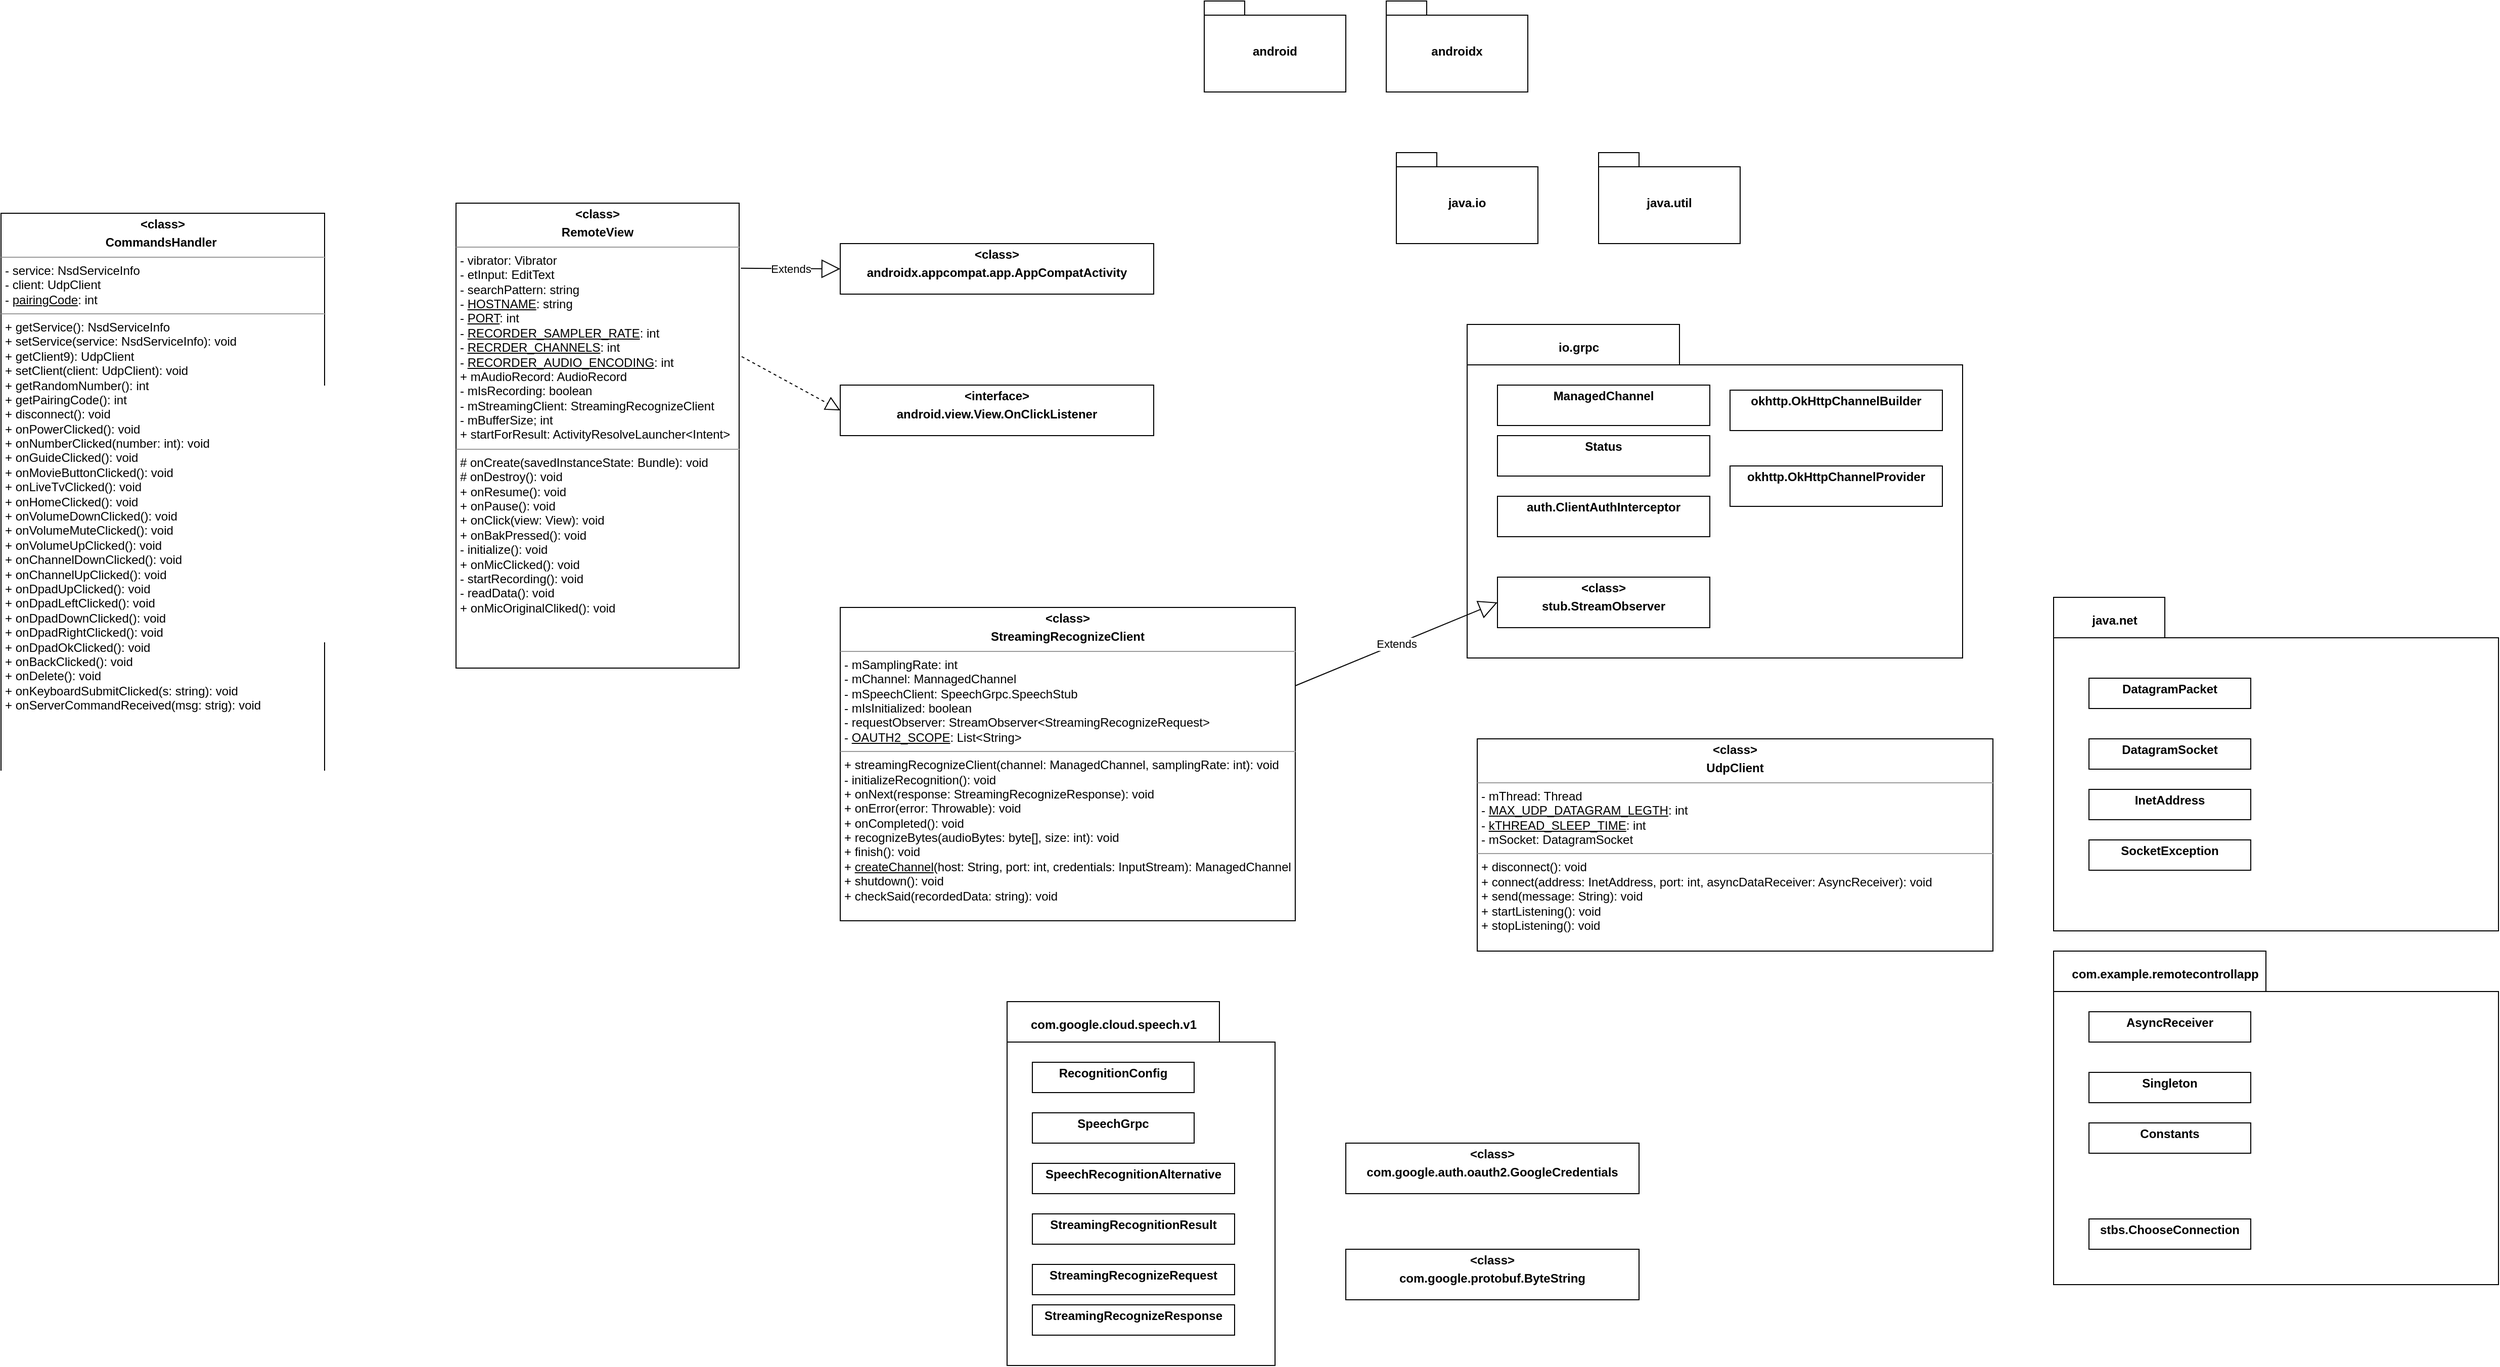 <mxfile version="21.2.1" type="device">
  <diagram name="Page-1" id="c4acf3e9-155e-7222-9cf6-157b1a14988f">
    <mxGraphModel dx="1050" dy="549" grid="1" gridSize="10" guides="1" tooltips="1" connect="1" arrows="1" fold="1" page="1" pageScale="1" pageWidth="850" pageHeight="1100" background="none" math="0" shadow="0">
      <root>
        <mxCell id="0" />
        <mxCell id="1" parent="0" />
        <mxCell id="q3BTvN16tAjIIbaI-m22-29" value="" style="shape=folder;fontStyle=1;spacingTop=10;tabWidth=210;tabHeight=40;tabPosition=left;html=1;whiteSpace=wrap;align=left;" vertex="1" parent="1">
          <mxGeometry x="1510" y="710" width="490" height="330" as="geometry" />
        </mxCell>
        <mxCell id="q3BTvN16tAjIIbaI-m22-13" value="" style="shape=folder;fontStyle=1;spacingTop=10;tabWidth=110;tabHeight=40;tabPosition=left;html=1;whiteSpace=wrap;align=left;" vertex="1" parent="1">
          <mxGeometry x="2090" y="980" width="440" height="330" as="geometry" />
        </mxCell>
        <mxCell id="q3BTvN16tAjIIbaI-m22-1" value="&lt;p style=&quot;margin:0px;margin-top:4px;text-align:center;&quot;&gt;&lt;b&gt;&amp;lt;class&amp;gt;&lt;/b&gt;&lt;/p&gt;&lt;p style=&quot;margin:0px;margin-top:4px;text-align:center;&quot;&gt;&lt;b&gt;CommandsHandler&amp;nbsp;&lt;/b&gt;&lt;br&gt;&lt;/p&gt;&lt;hr size=&quot;1&quot;&gt;&lt;p style=&quot;margin:0px;margin-left:4px;&quot;&gt;- service: NsdServiceInfo&lt;/p&gt;&lt;p style=&quot;margin:0px;margin-left:4px;&quot;&gt;- client: UdpClient&lt;/p&gt;&lt;p style=&quot;margin:0px;margin-left:4px;&quot;&gt;- &lt;u&gt;pairingCode&lt;/u&gt;: int&amp;nbsp;&lt;/p&gt;&lt;hr size=&quot;1&quot;&gt;&lt;p style=&quot;margin:0px;margin-left:4px;&quot;&gt;+ getService(): NsdServiceInfo&lt;/p&gt;&lt;p style=&quot;margin:0px;margin-left:4px;&quot;&gt;+ setService(service: NsdServiceInfo): void&lt;/p&gt;&lt;p style=&quot;margin:0px;margin-left:4px;&quot;&gt;+ getClient9): UdpClient&lt;/p&gt;&lt;p style=&quot;margin:0px;margin-left:4px;&quot;&gt;+ setClient(client: UdpClient): void&lt;/p&gt;&lt;p style=&quot;margin:0px;margin-left:4px;&quot;&gt;+ getRandomNumber(): int&lt;/p&gt;&lt;p style=&quot;margin:0px;margin-left:4px;&quot;&gt;+ getPairingCode(): int&lt;/p&gt;&lt;p style=&quot;margin:0px;margin-left:4px;&quot;&gt;+ disconnect(): void&lt;/p&gt;&lt;p style=&quot;margin:0px;margin-left:4px;&quot;&gt;+ onPowerClicked(): void&lt;/p&gt;&lt;p style=&quot;margin:0px;margin-left:4px;&quot;&gt;+ onNumberClicked(number: int): void&lt;/p&gt;&lt;p style=&quot;margin:0px;margin-left:4px;&quot;&gt;+ onGuideClicked(): void&lt;/p&gt;&lt;p style=&quot;margin:0px;margin-left:4px;&quot;&gt;+ onMovieButtonClicked(): void&lt;/p&gt;&lt;p style=&quot;margin:0px;margin-left:4px;&quot;&gt;+ onLiveTvClicked(): void&lt;/p&gt;&lt;p style=&quot;margin:0px;margin-left:4px;&quot;&gt;+ onHomeClicked(): void&lt;/p&gt;&lt;p style=&quot;margin:0px;margin-left:4px;&quot;&gt;+ onVolumeDownClicked(): void&lt;/p&gt;&lt;p style=&quot;margin:0px;margin-left:4px;&quot;&gt;+ onVolumeMuteClicked(): void&lt;/p&gt;&lt;p style=&quot;margin:0px;margin-left:4px;&quot;&gt;+ onVolumeUpClicked(): void&lt;/p&gt;&lt;p style=&quot;margin:0px;margin-left:4px;&quot;&gt;+ onChannelDownClicked(): void&lt;/p&gt;&lt;p style=&quot;margin:0px;margin-left:4px;&quot;&gt;+ onChannelUpClicked(): void&lt;/p&gt;&lt;p style=&quot;margin:0px;margin-left:4px;&quot;&gt;+ onDpadUpClicked(): void&lt;/p&gt;&lt;p style=&quot;margin:0px;margin-left:4px;&quot;&gt;+ onDpadLeftClicked(): void&lt;/p&gt;&lt;p style=&quot;margin:0px;margin-left:4px;&quot;&gt;+ onDpadDownClicked(): void&lt;/p&gt;&lt;p style=&quot;margin:0px;margin-left:4px;&quot;&gt;+ onDpadRightClicked(): void&lt;/p&gt;&lt;p style=&quot;margin:0px;margin-left:4px;&quot;&gt;+ onDpadOkClicked(): void&lt;/p&gt;&lt;p style=&quot;margin:0px;margin-left:4px;&quot;&gt;+ onBackClicked(): void&lt;/p&gt;&lt;p style=&quot;margin:0px;margin-left:4px;&quot;&gt;+ onDelete(): void&lt;/p&gt;&lt;p style=&quot;margin:0px;margin-left:4px;&quot;&gt;+ onKeyboardSubmitClicked(s: string): void&lt;/p&gt;&lt;p style=&quot;margin:0px;margin-left:4px;&quot;&gt;+ onServerCommandReceived(msg: strig): void&lt;/p&gt;" style="verticalAlign=top;align=left;overflow=fill;fontSize=12;fontFamily=Helvetica;html=1;whiteSpace=wrap;" vertex="1" parent="1">
          <mxGeometry x="60" y="600" width="320" height="570" as="geometry" />
        </mxCell>
        <mxCell id="q3BTvN16tAjIIbaI-m22-2" value="&lt;p style=&quot;margin:0px;margin-top:4px;text-align:center;&quot;&gt;&lt;b&gt;&amp;lt;class&amp;gt;&lt;/b&gt;&lt;/p&gt;&lt;p style=&quot;margin:0px;margin-top:4px;text-align:center;&quot;&gt;&lt;b&gt;RemoteView&lt;/b&gt;&lt;/p&gt;&lt;hr size=&quot;1&quot;&gt;&lt;p style=&quot;margin:0px;margin-left:4px;&quot;&gt;- vibrator: Vibrator&lt;/p&gt;&lt;p style=&quot;margin:0px;margin-left:4px;&quot;&gt;- etInput: EditText&lt;/p&gt;&lt;p style=&quot;margin:0px;margin-left:4px;&quot;&gt;- searchPattern: string&lt;/p&gt;&lt;p style=&quot;margin:0px;margin-left:4px;&quot;&gt;- &lt;u&gt;HOSTNAME&lt;/u&gt;: string&lt;/p&gt;&lt;p style=&quot;margin:0px;margin-left:4px;&quot;&gt;- &lt;u&gt;PORT&lt;/u&gt;: int&lt;/p&gt;&lt;p style=&quot;margin:0px;margin-left:4px;&quot;&gt;- &lt;u&gt;RECORDER_SAMPLER_RATE&lt;/u&gt;: int&lt;/p&gt;&lt;p style=&quot;margin:0px;margin-left:4px;&quot;&gt;- &lt;u&gt;RECRDER_CHANNELS&lt;/u&gt;: int&lt;/p&gt;&lt;p style=&quot;margin:0px;margin-left:4px;&quot;&gt;- &lt;u&gt;RECORDER_AUDIO_ENCODING&lt;/u&gt;: int&lt;/p&gt;&lt;p style=&quot;margin:0px;margin-left:4px;&quot;&gt;+ mAudioRecord: AudioRecord&lt;/p&gt;&lt;p style=&quot;margin:0px;margin-left:4px;&quot;&gt;- mIsRecording: boolean&lt;/p&gt;&lt;p style=&quot;margin:0px;margin-left:4px;&quot;&gt;- mStreamingClient: StreamingRecognizeClient&lt;/p&gt;&lt;p style=&quot;margin:0px;margin-left:4px;&quot;&gt;- mBufferSize; int&lt;/p&gt;&lt;p style=&quot;margin:0px;margin-left:4px;&quot;&gt;+ startForResult: ActivityResolveLauncher&amp;lt;Intent&amp;gt;&lt;/p&gt;&lt;hr size=&quot;1&quot;&gt;&lt;p style=&quot;margin:0px;margin-left:4px;&quot;&gt;# onCreate(savedInstanceState: Bundle): void&lt;/p&gt;&lt;p style=&quot;margin:0px;margin-left:4px;&quot;&gt;# onDestroy(): void&lt;/p&gt;&lt;p style=&quot;margin:0px;margin-left:4px;&quot;&gt;+ onResume(): void&lt;/p&gt;&lt;p style=&quot;margin:0px;margin-left:4px;&quot;&gt;+ onPause(): void&lt;/p&gt;&lt;p style=&quot;margin:0px;margin-left:4px;&quot;&gt;+ onClick(view: View): void&lt;/p&gt;&lt;p style=&quot;margin:0px;margin-left:4px;&quot;&gt;+ onBakPressed(): void&lt;/p&gt;&lt;p style=&quot;margin:0px;margin-left:4px;&quot;&gt;- initialize(): void&lt;/p&gt;&lt;p style=&quot;margin:0px;margin-left:4px;&quot;&gt;+ onMicClicked(): void&lt;/p&gt;&lt;p style=&quot;margin:0px;margin-left:4px;&quot;&gt;- startRecording(): void&lt;/p&gt;&lt;p style=&quot;margin:0px;margin-left:4px;&quot;&gt;- readData(): void&lt;/p&gt;&lt;p style=&quot;margin:0px;margin-left:4px;&quot;&gt;+ onMicOriginalCliked(): void&lt;/p&gt;" style="verticalAlign=top;align=left;overflow=fill;fontSize=12;fontFamily=Helvetica;html=1;whiteSpace=wrap;" vertex="1" parent="1">
          <mxGeometry x="510" y="590" width="280" height="460" as="geometry" />
        </mxCell>
        <mxCell id="q3BTvN16tAjIIbaI-m22-3" value="&lt;p style=&quot;margin:0px;margin-top:4px;text-align:center;&quot;&gt;&lt;b&gt;&amp;lt;class&amp;gt;&lt;/b&gt;&lt;/p&gt;&lt;p style=&quot;margin:0px;margin-top:4px;text-align:center;&quot;&gt;&lt;b&gt;androidx.appcompat.app.AppCompatActivity&lt;/b&gt;&lt;/p&gt;&lt;p style=&quot;margin:0px;margin-left:4px;&quot;&gt;&lt;br&gt;&lt;/p&gt;" style="verticalAlign=top;align=left;overflow=fill;fontSize=12;fontFamily=Helvetica;html=1;whiteSpace=wrap;" vertex="1" parent="1">
          <mxGeometry x="890" y="630" width="310" height="50" as="geometry" />
        </mxCell>
        <mxCell id="q3BTvN16tAjIIbaI-m22-4" value="&lt;p style=&quot;margin:0px;margin-top:4px;text-align:center;&quot;&gt;&lt;b&gt;&amp;lt;interface&amp;gt;&lt;/b&gt;&lt;/p&gt;&lt;p style=&quot;margin:0px;margin-top:4px;text-align:center;&quot;&gt;&lt;b&gt;android.view.View.OnClickListener&lt;/b&gt;&lt;/p&gt;&lt;p style=&quot;margin:0px;margin-left:4px;&quot;&gt;&lt;br&gt;&lt;/p&gt;" style="verticalAlign=top;align=left;overflow=fill;fontSize=12;fontFamily=Helvetica;html=1;whiteSpace=wrap;" vertex="1" parent="1">
          <mxGeometry x="890" y="770" width="310" height="50" as="geometry" />
        </mxCell>
        <mxCell id="q3BTvN16tAjIIbaI-m22-5" value="" style="endArrow=block;dashed=1;endFill=0;endSize=12;html=1;rounded=0;exitX=1.009;exitY=0.33;exitDx=0;exitDy=0;exitPerimeter=0;entryX=0;entryY=0.5;entryDx=0;entryDy=0;" edge="1" parent="1" source="q3BTvN16tAjIIbaI-m22-2" target="q3BTvN16tAjIIbaI-m22-4">
          <mxGeometry width="160" relative="1" as="geometry">
            <mxPoint x="430" y="1000" as="sourcePoint" />
            <mxPoint x="590" y="1000" as="targetPoint" />
          </mxGeometry>
        </mxCell>
        <mxCell id="q3BTvN16tAjIIbaI-m22-6" value="Extends" style="endArrow=block;endSize=16;endFill=0;html=1;rounded=0;exitX=1.006;exitY=0.14;exitDx=0;exitDy=0;exitPerimeter=0;entryX=0;entryY=0.5;entryDx=0;entryDy=0;" edge="1" parent="1" source="q3BTvN16tAjIIbaI-m22-2" target="q3BTvN16tAjIIbaI-m22-3">
          <mxGeometry width="160" relative="1" as="geometry">
            <mxPoint x="640" y="810" as="sourcePoint" />
            <mxPoint x="800" y="810" as="targetPoint" />
          </mxGeometry>
        </mxCell>
        <mxCell id="q3BTvN16tAjIIbaI-m22-7" value="&lt;p style=&quot;margin:0px;margin-top:4px;text-align:center;&quot;&gt;&lt;b&gt;&amp;lt;class&amp;gt;&lt;/b&gt;&lt;/p&gt;&lt;p style=&quot;margin:0px;margin-top:4px;text-align:center;&quot;&gt;&lt;b&gt;StreamingRecognizeClient&lt;/b&gt;&lt;/p&gt;&lt;hr size=&quot;1&quot;&gt;&lt;p style=&quot;margin:0px;margin-left:4px;&quot;&gt;- mSamplingRate: int&lt;/p&gt;&lt;p style=&quot;margin:0px;margin-left:4px;&quot;&gt;- mChannel: MannagedChannel&lt;/p&gt;&lt;p style=&quot;margin:0px;margin-left:4px;&quot;&gt;- mSpeechClient: SpeechGrpc.SpeechStub&lt;/p&gt;&lt;p style=&quot;margin:0px;margin-left:4px;&quot;&gt;- mIsInitialized: boolean&lt;/p&gt;&lt;p style=&quot;margin:0px;margin-left:4px;&quot;&gt;- requestObserver: StreamObserver&amp;lt;StreamingRecognizeRequest&amp;gt;&lt;/p&gt;&lt;p style=&quot;margin:0px;margin-left:4px;&quot;&gt;- &lt;u&gt;OAUTH2_SCOPE&lt;/u&gt;: List&amp;lt;String&amp;gt;&lt;/p&gt;&lt;hr size=&quot;1&quot;&gt;&lt;p style=&quot;margin:0px;margin-left:4px;&quot;&gt;+ streamingRecognizeClient(channel: ManagedChannel, samplingRate: int): void&lt;/p&gt;&lt;p style=&quot;margin:0px;margin-left:4px;&quot;&gt;- initializeRecognition(): void&lt;/p&gt;&lt;p style=&quot;margin:0px;margin-left:4px;&quot;&gt;+ onNext(response: StreamingRecognizeResponse): void&lt;/p&gt;&lt;p style=&quot;margin:0px;margin-left:4px;&quot;&gt;+ onError(error: Throwable): void&lt;/p&gt;&lt;p style=&quot;margin:0px;margin-left:4px;&quot;&gt;+ onCompleted(): void&lt;/p&gt;&lt;p style=&quot;margin:0px;margin-left:4px;&quot;&gt;+ recognizeBytes(audioBytes: byte[], size: int): void&lt;/p&gt;&lt;p style=&quot;margin:0px;margin-left:4px;&quot;&gt;+ finish(): void&lt;/p&gt;&lt;p style=&quot;margin:0px;margin-left:4px;&quot;&gt;+ &lt;u&gt;createChannel&lt;/u&gt;(host: String, port: int, credentials: InputStream): ManagedChannel&lt;/p&gt;&lt;p style=&quot;margin:0px;margin-left:4px;&quot;&gt;+ shutdown(): void&lt;/p&gt;&lt;p style=&quot;margin:0px;margin-left:4px;&quot;&gt;+ checkSaid(recordedData: string): void&lt;/p&gt;&lt;p style=&quot;margin:0px;margin-left:4px;&quot;&gt;&lt;br&gt;&lt;/p&gt;" style="verticalAlign=top;align=left;overflow=fill;fontSize=12;fontFamily=Helvetica;html=1;whiteSpace=wrap;" vertex="1" parent="1">
          <mxGeometry x="890" y="990" width="450" height="310" as="geometry" />
        </mxCell>
        <mxCell id="q3BTvN16tAjIIbaI-m22-8" value="&lt;p style=&quot;margin:0px;margin-top:4px;text-align:center;&quot;&gt;&lt;b&gt;&amp;lt;class&amp;gt;&lt;/b&gt;&lt;/p&gt;&lt;p style=&quot;margin:0px;margin-top:4px;text-align:center;&quot;&gt;&lt;b&gt;stub.StreamObserver&lt;/b&gt;&lt;/p&gt;&lt;p style=&quot;margin:0px;margin-left:4px;&quot;&gt;&lt;br&gt;&lt;/p&gt;" style="verticalAlign=top;align=left;overflow=fill;fontSize=12;fontFamily=Helvetica;html=1;whiteSpace=wrap;" vertex="1" parent="1">
          <mxGeometry x="1540" y="960" width="210" height="50" as="geometry" />
        </mxCell>
        <mxCell id="q3BTvN16tAjIIbaI-m22-10" value="Extends" style="endArrow=block;endSize=16;endFill=0;html=1;rounded=0;exitX=1;exitY=0.25;exitDx=0;exitDy=0;entryX=0;entryY=0.5;entryDx=0;entryDy=0;" edge="1" parent="1" source="q3BTvN16tAjIIbaI-m22-7" target="q3BTvN16tAjIIbaI-m22-8">
          <mxGeometry width="160" relative="1" as="geometry">
            <mxPoint x="1450" y="1040" as="sourcePoint" />
            <mxPoint x="1610" y="1040" as="targetPoint" />
          </mxGeometry>
        </mxCell>
        <mxCell id="q3BTvN16tAjIIbaI-m22-11" value="&lt;p style=&quot;margin:0px;margin-top:4px;text-align:center;&quot;&gt;&lt;b&gt;&amp;lt;class&amp;gt;&lt;/b&gt;&lt;/p&gt;&lt;p style=&quot;margin:0px;margin-top:4px;text-align:center;&quot;&gt;&lt;b&gt;UdpClient&lt;/b&gt;&lt;/p&gt;&lt;hr size=&quot;1&quot;&gt;&lt;p style=&quot;margin:0px;margin-left:4px;&quot;&gt;- mThread: Thread&lt;/p&gt;&lt;p style=&quot;margin:0px;margin-left:4px;&quot;&gt;- &lt;u&gt;MAX_UDP_DATAGRAM_LEGTH&lt;/u&gt;: int&lt;/p&gt;&lt;p style=&quot;margin:0px;margin-left:4px;&quot;&gt;- &lt;u&gt;kTHREAD_SLEEP_TIME&lt;/u&gt;: int&lt;/p&gt;&lt;p style=&quot;margin:0px;margin-left:4px;&quot;&gt;- mSocket: DatagramSocket&lt;/p&gt;&lt;hr size=&quot;1&quot;&gt;&lt;p style=&quot;margin:0px;margin-left:4px;&quot;&gt;+ disconnect(): void&lt;/p&gt;&lt;p style=&quot;margin:0px;margin-left:4px;&quot;&gt;+ connect(address: InetAddress, port: int, asyncDataReceiver: AsyncReceiver): void&lt;/p&gt;&lt;p style=&quot;margin:0px;margin-left:4px;&quot;&gt;+ send(message: String): void&lt;/p&gt;&lt;p style=&quot;margin:0px;margin-left:4px;&quot;&gt;+ startListening(): void&lt;/p&gt;&lt;p style=&quot;margin:0px;margin-left:4px;&quot;&gt;+ stopListening(): void&lt;/p&gt;" style="verticalAlign=top;align=left;overflow=fill;fontSize=12;fontFamily=Helvetica;html=1;whiteSpace=wrap;" vertex="1" parent="1">
          <mxGeometry x="1520" y="1120" width="510" height="210" as="geometry" />
        </mxCell>
        <mxCell id="q3BTvN16tAjIIbaI-m22-12" value="&lt;p style=&quot;margin:0px;margin-top:4px;text-align:center;&quot;&gt;&lt;b&gt;DatagramPacket&lt;/b&gt;&lt;/p&gt;&lt;p style=&quot;margin:0px;margin-left:4px;&quot;&gt;&lt;br&gt;&lt;/p&gt;" style="verticalAlign=top;align=left;overflow=fill;fontSize=12;fontFamily=Helvetica;html=1;whiteSpace=wrap;" vertex="1" parent="1">
          <mxGeometry x="2125" y="1060" width="160" height="30" as="geometry" />
        </mxCell>
        <mxCell id="q3BTvN16tAjIIbaI-m22-14" value="java.net" style="text;align=center;fontStyle=1;verticalAlign=middle;spacingLeft=3;spacingRight=3;strokeColor=none;rotatable=0;points=[[0,0.5],[1,0.5]];portConstraint=eastwest;html=1;" vertex="1" parent="1">
          <mxGeometry x="2110" y="990" width="80" height="26" as="geometry" />
        </mxCell>
        <mxCell id="q3BTvN16tAjIIbaI-m22-15" value="&lt;p style=&quot;margin:0px;margin-top:4px;text-align:center;&quot;&gt;&lt;b&gt;DatagramSocket&lt;/b&gt;&lt;/p&gt;&lt;p style=&quot;margin:0px;margin-left:4px;&quot;&gt;&lt;br&gt;&lt;/p&gt;" style="verticalAlign=top;align=left;overflow=fill;fontSize=12;fontFamily=Helvetica;html=1;whiteSpace=wrap;" vertex="1" parent="1">
          <mxGeometry x="2125" y="1120" width="160" height="30" as="geometry" />
        </mxCell>
        <mxCell id="q3BTvN16tAjIIbaI-m22-16" value="&lt;p style=&quot;margin:0px;margin-top:4px;text-align:center;&quot;&gt;&lt;b&gt;InetAddress&lt;/b&gt;&lt;/p&gt;" style="verticalAlign=top;align=left;overflow=fill;fontSize=12;fontFamily=Helvetica;html=1;whiteSpace=wrap;" vertex="1" parent="1">
          <mxGeometry x="2125" y="1170" width="160" height="30" as="geometry" />
        </mxCell>
        <mxCell id="q3BTvN16tAjIIbaI-m22-17" value="&lt;p style=&quot;margin:0px;margin-top:4px;text-align:center;&quot;&gt;&lt;b&gt;SocketException&lt;/b&gt;&lt;/p&gt;" style="verticalAlign=top;align=left;overflow=fill;fontSize=12;fontFamily=Helvetica;html=1;whiteSpace=wrap;" vertex="1" parent="1">
          <mxGeometry x="2125" y="1220" width="160" height="30" as="geometry" />
        </mxCell>
        <mxCell id="q3BTvN16tAjIIbaI-m22-23" value="" style="shape=folder;fontStyle=1;spacingTop=10;tabWidth=210;tabHeight=40;tabPosition=left;html=1;whiteSpace=wrap;align=left;" vertex="1" parent="1">
          <mxGeometry x="2090" y="1330" width="440" height="330" as="geometry" />
        </mxCell>
        <mxCell id="q3BTvN16tAjIIbaI-m22-24" value="com.example.remotecontrollapp" style="text;align=center;fontStyle=1;verticalAlign=middle;spacingLeft=3;spacingRight=3;strokeColor=none;rotatable=0;points=[[0,0.5],[1,0.5]];portConstraint=eastwest;html=1;" vertex="1" parent="1">
          <mxGeometry x="2160" y="1340" width="80" height="26" as="geometry" />
        </mxCell>
        <mxCell id="q3BTvN16tAjIIbaI-m22-25" value="&lt;p style=&quot;margin:0px;margin-top:4px;text-align:center;&quot;&gt;&lt;b&gt;AsyncReceiver&lt;/b&gt;&lt;/p&gt;" style="verticalAlign=top;align=left;overflow=fill;fontSize=12;fontFamily=Helvetica;html=1;whiteSpace=wrap;" vertex="1" parent="1">
          <mxGeometry x="2125" y="1390" width="160" height="30" as="geometry" />
        </mxCell>
        <mxCell id="q3BTvN16tAjIIbaI-m22-26" value="&lt;p style=&quot;margin:0px;margin-top:4px;text-align:center;&quot;&gt;&lt;b&gt;Singleton&lt;/b&gt;&lt;/p&gt;" style="verticalAlign=top;align=left;overflow=fill;fontSize=12;fontFamily=Helvetica;html=1;whiteSpace=wrap;" vertex="1" parent="1">
          <mxGeometry x="2125" y="1450" width="160" height="30" as="geometry" />
        </mxCell>
        <mxCell id="q3BTvN16tAjIIbaI-m22-27" value="&lt;p style=&quot;margin:0px;margin-top:4px;text-align:center;&quot;&gt;&lt;b&gt;Constants&lt;/b&gt;&lt;/p&gt;" style="verticalAlign=top;align=left;overflow=fill;fontSize=12;fontFamily=Helvetica;html=1;whiteSpace=wrap;" vertex="1" parent="1">
          <mxGeometry x="2125" y="1500" width="160" height="30" as="geometry" />
        </mxCell>
        <mxCell id="q3BTvN16tAjIIbaI-m22-28" value="" style="shape=folder;fontStyle=1;spacingTop=10;tabWidth=210;tabHeight=40;tabPosition=left;html=1;whiteSpace=wrap;align=left;" vertex="1" parent="1">
          <mxGeometry x="1055" y="1380" width="265" height="360" as="geometry" />
        </mxCell>
        <mxCell id="q3BTvN16tAjIIbaI-m22-30" value="io.grpc" style="text;align=center;fontStyle=1;verticalAlign=middle;spacingLeft=3;spacingRight=3;strokeColor=none;rotatable=0;points=[[0,0.5],[1,0.5]];portConstraint=eastwest;html=1;" vertex="1" parent="1">
          <mxGeometry x="1580" y="720" width="80" height="26" as="geometry" />
        </mxCell>
        <mxCell id="q3BTvN16tAjIIbaI-m22-31" value="&lt;p style=&quot;margin:0px;margin-top:4px;text-align:center;&quot;&gt;&lt;b&gt;ManagedChannel&lt;/b&gt;&lt;/p&gt;&lt;p style=&quot;margin:0px;margin-left:4px;&quot;&gt;&lt;br&gt;&lt;/p&gt;" style="verticalAlign=top;align=left;overflow=fill;fontSize=12;fontFamily=Helvetica;html=1;whiteSpace=wrap;" vertex="1" parent="1">
          <mxGeometry x="1540" y="770" width="210" height="40" as="geometry" />
        </mxCell>
        <mxCell id="q3BTvN16tAjIIbaI-m22-32" value="&lt;p style=&quot;margin:0px;margin-top:4px;text-align:center;&quot;&gt;&lt;b&gt;Status&lt;/b&gt;&lt;/p&gt;" style="verticalAlign=top;align=left;overflow=fill;fontSize=12;fontFamily=Helvetica;html=1;whiteSpace=wrap;" vertex="1" parent="1">
          <mxGeometry x="1540" y="820" width="210" height="40" as="geometry" />
        </mxCell>
        <mxCell id="q3BTvN16tAjIIbaI-m22-33" value="&lt;p style=&quot;margin:0px;margin-top:4px;text-align:center;&quot;&gt;&lt;b&gt;auth.ClientAuthInterceptor&lt;/b&gt;&lt;/p&gt;" style="verticalAlign=top;align=left;overflow=fill;fontSize=12;fontFamily=Helvetica;html=1;whiteSpace=wrap;" vertex="1" parent="1">
          <mxGeometry x="1540" y="880" width="210" height="40" as="geometry" />
        </mxCell>
        <mxCell id="q3BTvN16tAjIIbaI-m22-34" value="&lt;p style=&quot;margin:0px;margin-top:4px;text-align:center;&quot;&gt;&lt;b&gt;okhttp.OkHttpChannelBuilder&lt;/b&gt;&lt;/p&gt;" style="verticalAlign=top;align=left;overflow=fill;fontSize=12;fontFamily=Helvetica;html=1;whiteSpace=wrap;" vertex="1" parent="1">
          <mxGeometry x="1770" y="775" width="210" height="40" as="geometry" />
        </mxCell>
        <mxCell id="q3BTvN16tAjIIbaI-m22-35" value="&lt;p style=&quot;margin:0px;margin-top:4px;text-align:center;&quot;&gt;&lt;b&gt;okhttp.OkHttpChannelProvider&lt;/b&gt;&lt;/p&gt;" style="verticalAlign=top;align=left;overflow=fill;fontSize=12;fontFamily=Helvetica;html=1;whiteSpace=wrap;" vertex="1" parent="1">
          <mxGeometry x="1770" y="850" width="210" height="40" as="geometry" />
        </mxCell>
        <mxCell id="q3BTvN16tAjIIbaI-m22-36" value="com.google.cloud.speech.v1" style="text;align=center;fontStyle=1;verticalAlign=middle;spacingLeft=3;spacingRight=3;strokeColor=none;rotatable=0;points=[[0,0.5],[1,0.5]];portConstraint=eastwest;html=1;" vertex="1" parent="1">
          <mxGeometry x="1120" y="1390" width="80" height="26" as="geometry" />
        </mxCell>
        <mxCell id="q3BTvN16tAjIIbaI-m22-37" value="&lt;p style=&quot;margin:0px;margin-top:4px;text-align:center;&quot;&gt;&lt;b&gt;RecognitionConfig&lt;/b&gt;&lt;/p&gt;" style="verticalAlign=top;align=left;overflow=fill;fontSize=12;fontFamily=Helvetica;html=1;whiteSpace=wrap;" vertex="1" parent="1">
          <mxGeometry x="1080" y="1440" width="160" height="30" as="geometry" />
        </mxCell>
        <mxCell id="q3BTvN16tAjIIbaI-m22-38" value="&lt;p style=&quot;margin:0px;margin-top:4px;text-align:center;&quot;&gt;&lt;b&gt;SpeechGrpc&lt;/b&gt;&lt;/p&gt;" style="verticalAlign=top;align=left;overflow=fill;fontSize=12;fontFamily=Helvetica;html=1;whiteSpace=wrap;" vertex="1" parent="1">
          <mxGeometry x="1080" y="1490" width="160" height="30" as="geometry" />
        </mxCell>
        <mxCell id="q3BTvN16tAjIIbaI-m22-39" value="&lt;p style=&quot;margin:0px;margin-top:4px;text-align:center;&quot;&gt;&lt;b&gt;SpeechRecognitionAlternative&lt;/b&gt;&lt;/p&gt;" style="verticalAlign=top;align=left;overflow=fill;fontSize=12;fontFamily=Helvetica;html=1;whiteSpace=wrap;" vertex="1" parent="1">
          <mxGeometry x="1080" y="1540" width="200" height="30" as="geometry" />
        </mxCell>
        <mxCell id="q3BTvN16tAjIIbaI-m22-40" value="&lt;p style=&quot;margin:0px;margin-top:4px;text-align:center;&quot;&gt;&lt;b&gt;StreamingRecognitionResult&lt;/b&gt;&lt;/p&gt;" style="verticalAlign=top;align=left;overflow=fill;fontSize=12;fontFamily=Helvetica;html=1;whiteSpace=wrap;" vertex="1" parent="1">
          <mxGeometry x="1080" y="1590" width="200" height="30" as="geometry" />
        </mxCell>
        <mxCell id="q3BTvN16tAjIIbaI-m22-41" value="&lt;p style=&quot;margin:0px;margin-top:4px;text-align:center;&quot;&gt;&lt;b&gt;StreamingRecognizeRequest&lt;/b&gt;&lt;/p&gt;" style="verticalAlign=top;align=left;overflow=fill;fontSize=12;fontFamily=Helvetica;html=1;whiteSpace=wrap;" vertex="1" parent="1">
          <mxGeometry x="1080" y="1640" width="200" height="30" as="geometry" />
        </mxCell>
        <mxCell id="q3BTvN16tAjIIbaI-m22-42" value="&lt;p style=&quot;margin:0px;margin-top:4px;text-align:center;&quot;&gt;&lt;b&gt;StreamingRecognizeResponse&lt;/b&gt;&lt;/p&gt;" style="verticalAlign=top;align=left;overflow=fill;fontSize=12;fontFamily=Helvetica;html=1;whiteSpace=wrap;" vertex="1" parent="1">
          <mxGeometry x="1080" y="1680" width="200" height="30" as="geometry" />
        </mxCell>
        <mxCell id="q3BTvN16tAjIIbaI-m22-43" value="&lt;p style=&quot;margin:0px;margin-top:4px;text-align:center;&quot;&gt;&lt;b&gt;&amp;lt;class&amp;gt;&lt;/b&gt;&lt;/p&gt;&lt;p style=&quot;margin:0px;margin-top:4px;text-align:center;&quot;&gt;&lt;b&gt;com.google.auth.oauth2.GoogleCredentials&lt;/b&gt;&lt;/p&gt;" style="verticalAlign=top;align=left;overflow=fill;fontSize=12;fontFamily=Helvetica;html=1;whiteSpace=wrap;" vertex="1" parent="1">
          <mxGeometry x="1390" y="1520" width="290" height="50" as="geometry" />
        </mxCell>
        <mxCell id="q3BTvN16tAjIIbaI-m22-44" value="&lt;p style=&quot;margin:0px;margin-top:4px;text-align:center;&quot;&gt;&lt;b&gt;&amp;lt;class&amp;gt;&lt;/b&gt;&lt;/p&gt;&lt;p style=&quot;margin:0px;margin-top:4px;text-align:center;&quot;&gt;&lt;b&gt;com.google.protobuf.ByteString&lt;/b&gt;&lt;/p&gt;" style="verticalAlign=top;align=left;overflow=fill;fontSize=12;fontFamily=Helvetica;html=1;whiteSpace=wrap;" vertex="1" parent="1">
          <mxGeometry x="1390" y="1625" width="290" height="50" as="geometry" />
        </mxCell>
        <mxCell id="q3BTvN16tAjIIbaI-m22-45" value="java.io" style="shape=folder;fontStyle=1;spacingTop=10;tabWidth=40;tabHeight=14;tabPosition=left;html=1;whiteSpace=wrap;" vertex="1" parent="1">
          <mxGeometry x="1440" y="540" width="140" height="90" as="geometry" />
        </mxCell>
        <mxCell id="q3BTvN16tAjIIbaI-m22-46" value="java.util" style="shape=folder;fontStyle=1;spacingTop=10;tabWidth=40;tabHeight=14;tabPosition=left;html=1;whiteSpace=wrap;" vertex="1" parent="1">
          <mxGeometry x="1640" y="540" width="140" height="90" as="geometry" />
        </mxCell>
        <mxCell id="q3BTvN16tAjIIbaI-m22-47" value="android" style="shape=folder;fontStyle=1;spacingTop=10;tabWidth=40;tabHeight=14;tabPosition=left;html=1;whiteSpace=wrap;" vertex="1" parent="1">
          <mxGeometry x="1250" y="390" width="140" height="90" as="geometry" />
        </mxCell>
        <mxCell id="q3BTvN16tAjIIbaI-m22-48" value="androidx" style="shape=folder;fontStyle=1;spacingTop=10;tabWidth=40;tabHeight=14;tabPosition=left;html=1;whiteSpace=wrap;" vertex="1" parent="1">
          <mxGeometry x="1430" y="390" width="140" height="90" as="geometry" />
        </mxCell>
        <mxCell id="q3BTvN16tAjIIbaI-m22-50" value="&lt;p style=&quot;margin:0px;margin-top:4px;text-align:center;&quot;&gt;&lt;b&gt;stbs.ChooseConnection&lt;/b&gt;&lt;/p&gt;" style="verticalAlign=top;align=left;overflow=fill;fontSize=12;fontFamily=Helvetica;html=1;whiteSpace=wrap;" vertex="1" parent="1">
          <mxGeometry x="2125" y="1595" width="160" height="30" as="geometry" />
        </mxCell>
      </root>
    </mxGraphModel>
  </diagram>
</mxfile>
